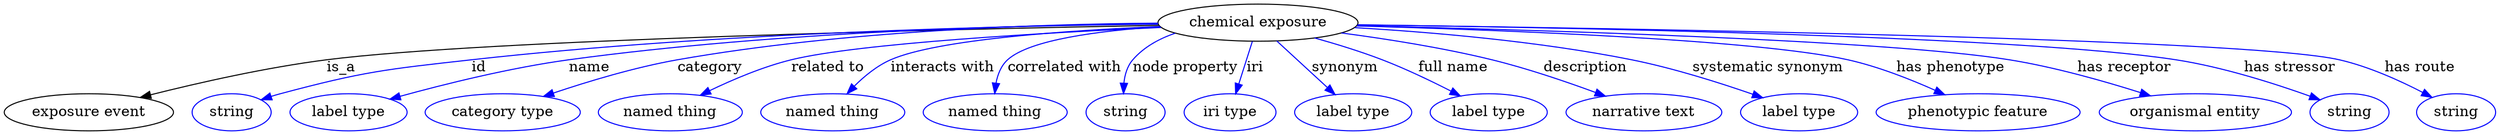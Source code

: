 digraph {
	graph [bb="0,0,1961.2,123"];
	node [label="\N"];
	"chemical exposure"	 [height=0.5,
		label="chemical exposure",
		pos="982.69,105",
		width=2.1484];
	"exposure event"	 [height=0.5,
		pos="63.694,18",
		width=1.7693];
	"chemical exposure" -> "exposure event"	 [label=is_a,
		lp="264.69,61.5",
		pos="e,105.03,31.833 905.56,103.27 744.55,99.314 377.39,88.428 253.69,69 205.84,61.484 152.7,46.643 114.81,34.9"];
	id	 [color=blue,
		height=0.5,
		label=string,
		pos="175.69,18",
		width=0.84854];
	"chemical exposure" -> id	 [color=blue,
		label=id,
		lp="377.19,61.5",
		pos="e,199.48,29.705 906.46,101.94 766.31,96.064 472.86,82.603 371.69,69 301.46,59.556 283.06,58 215.69,36 213.43,35.262 211.13,34.436 \
208.83,33.555",
		style=solid];
	name	 [color=blue,
		height=0.5,
		label="label type",
		pos="269.69,18",
		width=1.2638];
	"chemical exposure" -> name	 [color=blue,
		label=name,
		lp="468.19,61.5",
		pos="e,303.92,30.022 906.49,101.56 781.38,95.618 537.82,82.744 452.69,69 404.33,61.192 350.48,45.275 313.8,33.288",
		style=solid];
	category	 [color=blue,
		height=0.5,
		label="category type",
		pos="391.69,18",
		width=1.6249];
	"chemical exposure" -> category	 [color=blue,
		label=category,
		lp="565.19,61.5",
		pos="e,426.47,32.56 907.07,101.08 799.91,95.138 609.39,83.046 541.69,69 505.28,61.444 465.48,47.642 436.04,36.3",
		style=solid];
	"related to"	 [color=blue,
		height=0.5,
		label="named thing",
		pos="523.69,18",
		width=1.5346];
	"chemical exposure" -> "related to"	 [color=blue,
		label="related to",
		lp="658.69,61.5",
		pos="e,550.93,33.891 908.06,100.26 821.06,94.216 682.81,82.873 632.69,69 607.38,61.991 580.63,49.563 559.97,38.731",
		style=solid];
	"interacts with"	 [color=blue,
		height=0.5,
		label="named thing",
		pos="651.69,18",
		width=1.5346];
	"chemical exposure" -> "interacts with"	 [color=blue,
		label="interacts with",
		lp="749.69,61.5",
		pos="e,667.51,35.628 908.68,99.773 841.12,94.167 746.78,83.996 712.69,69 698.66,62.827 685.33,52.413 674.72,42.599",
		style=solid];
	"correlated with"	 [color=blue,
		height=0.5,
		label="named thing",
		pos="779.69,18",
		width=1.5346];
	"chemical exposure" -> "correlated with"	 [color=blue,
		label="correlated with",
		lp="842.69,61.5",
		pos="e,783.08,36.173 911.84,97.715 868.66,92.002 818.64,82.698 801.69,69 794.47,63.161 789.57,54.496 786.27,45.959",
		style=solid];
	"node property"	 [color=blue,
		height=0.5,
		label=string,
		pos="883.69,18",
		width=0.84854];
	"chemical exposure" -> "node property"	 [color=blue,
		label="node property",
		lp="933.69,61.5",
		pos="e,883.99,36.356 928.79,91.866 916.43,86.574 904.38,79.211 895.69,69 890.31,62.667 887.24,54.354 885.52,46.283",
		style=solid];
	iri	 [color=blue,
		height=0.5,
		label="iri type",
		pos="968.69,18",
		width=1.011];
	"chemical exposure" -> iri	 [color=blue,
		label=iri,
		lp="983.19,61.5",
		pos="e,971.59,36.003 979.79,86.974 977.9,75.192 975.38,59.561 973.23,46.158",
		style=solid];
	synonym	 [color=blue,
		height=0.5,
		label="label type",
		pos="1068.7,18",
		width=1.2638];
	"chemical exposure" -> synonym	 [color=blue,
		label=synonym,
		lp="1057.2,61.5",
		pos="e,1051.9,34.987 1000.1,87.394 1013,74.372 1030.7,56.481 1044.8,42.127",
		style=solid];
	"full name"	 [color=blue,
		height=0.5,
		label="label type",
		pos="1177.7,18",
		width=1.2638];
	"chemical exposure" -> "full name"	 [color=blue,
		label="full name",
		lp="1142.2,61.5",
		pos="e,1153.2,33.296 1029.7,90.692 1047.8,84.679 1068.5,77.179 1086.7,69 1106.3,60.174 1127.4,48.537 1144.3,38.608",
		style=solid];
	description	 [color=blue,
		height=0.5,
		label="narrative text",
		pos="1298.7,18",
		width=1.6068];
	"chemical exposure" -> description	 [color=blue,
		label=description,
		lp="1246.2,61.5",
		pos="e,1266.7,33.006 1049.4,95.666 1086.2,89.697 1132.4,80.837 1172.7,69 1201.7,60.48 1233.2,47.729 1257.4,37.108",
		style=solid];
	"systematic synonym"	 [color=blue,
		height=0.5,
		label="label type",
		pos="1419.7,18",
		width=1.2638];
	"chemical exposure" -> "systematic synonym"	 [color=blue,
		label="systematic synonym",
		lp="1383.7,61.5",
		pos="e,1389.1,31.545 1057.9,100.74 1118.7,96.15 1206.1,86.937 1280.7,69 1315,60.749 1352.5,46.677 1379.9,35.402",
		style=solid];
	"has phenotype"	 [color=blue,
		height=0.5,
		label="phenotypic feature",
		pos="1559.7,18",
		width=2.1304];
	"chemical exposure" -> "has phenotype"	 [color=blue,
		label="has phenotype",
		lp="1526.2,61.5",
		pos="e,1529.2,34.806 1059.1,102.14 1170.8,97.425 1373,86.747 1443.7,69 1470.2,62.341 1498.3,50.132 1520.2,39.329",
		style=solid];
	"has receptor"	 [color=blue,
		height=0.5,
		label="organismal entity",
		pos="1726.7,18",
		width=2.022];
	"chemical exposure" -> "has receptor"	 [color=blue,
		label="has receptor",
		lp="1661.2,61.5",
		pos="e,1688.4,33.468 1059.5,102.7 1195.8,98.22 1474.2,87.144 1569.7,69 1607.2,61.883 1648.1,48.381 1678.8,37.057",
		style=solid];
	"has stressor"	 [color=blue,
		height=0.5,
		label=string,
		pos="1847.7,18",
		width=0.84854];
	"chemical exposure" -> "has stressor"	 [color=blue,
		label="has stressor",
		lp="1792.7,61.5",
		pos="e,1824,29.583 1060,103.47 1219,99.926 1577.9,89.843 1698.7,69 1749,60.322 1761,54.073 1808.7,36 1810.6,35.287 1812.5,34.524 1814.4,\
33.73",
		style=solid];
	"has route"	 [color=blue,
		height=0.5,
		label=string,
		pos="1930.7,18",
		width=0.84854];
	"chemical exposure" -> "has route"	 [color=blue,
		label="has route",
		lp="1891.7,61.5",
		pos="e,1910.2,31.49 1059.9,103.56 1254.7,99.659 1755.6,87.911 1828.7,69 1854.7,62.281 1881.7,48.381 1901.5,36.787",
		style=solid];
}
